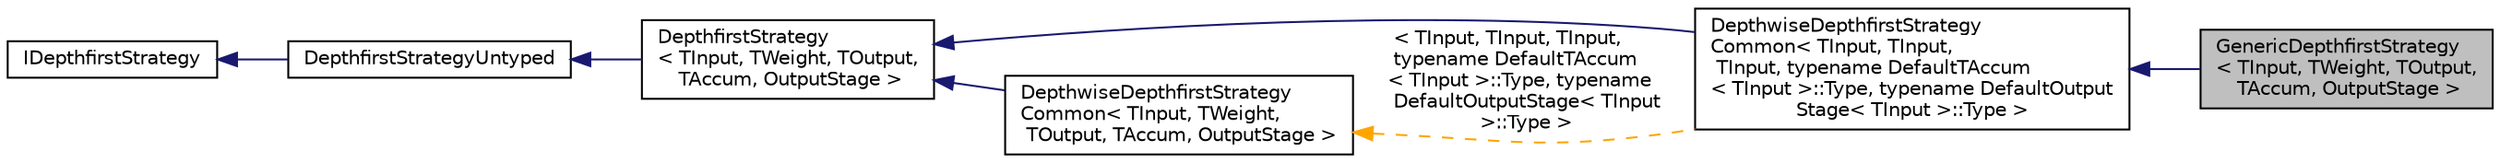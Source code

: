 digraph "GenericDepthfirstStrategy&lt; TInput, TWeight, TOutput, TAccum, OutputStage &gt;"
{
 // LATEX_PDF_SIZE
  edge [fontname="Helvetica",fontsize="10",labelfontname="Helvetica",labelfontsize="10"];
  node [fontname="Helvetica",fontsize="10",shape=record];
  rankdir="LR";
  Node1 [label="GenericDepthfirstStrategy\l\< TInput, TWeight, TOutput,\l TAccum, OutputStage \>",height=0.2,width=0.4,color="black", fillcolor="grey75", style="filled", fontcolor="black",tooltip=" "];
  Node2 -> Node1 [dir="back",color="midnightblue",fontsize="10",style="solid",fontname="Helvetica"];
  Node2 [label="DepthwiseDepthfirstStrategy\lCommon\< TInput, TInput,\l TInput, typename DefaultTAccum\l\< TInput \>::Type, typename DefaultOutput\lStage\< TInput \>::Type \>",height=0.2,width=0.4,color="black", fillcolor="white", style="filled",URL="$classarm__conv_1_1depthwise_1_1_depthwise_depthfirst_strategy_common.xhtml",tooltip=" "];
  Node3 -> Node2 [dir="back",color="midnightblue",fontsize="10",style="solid",fontname="Helvetica"];
  Node3 [label="DepthfirstStrategy\l\< TInput, TWeight, TOutput,\l TAccum, OutputStage \>",height=0.2,width=0.4,color="black", fillcolor="white", style="filled",URL="$classarm__conv_1_1depthwise_1_1_depthfirst_strategy.xhtml",tooltip=" "];
  Node4 -> Node3 [dir="back",color="midnightblue",fontsize="10",style="solid",fontname="Helvetica"];
  Node4 [label="DepthfirstStrategyUntyped",height=0.2,width=0.4,color="black", fillcolor="white", style="filled",URL="$classarm__conv_1_1depthwise_1_1_depthfirst_strategy_untyped.xhtml",tooltip=" "];
  Node5 -> Node4 [dir="back",color="midnightblue",fontsize="10",style="solid",fontname="Helvetica"];
  Node5 [label="IDepthfirstStrategy",height=0.2,width=0.4,color="black", fillcolor="white", style="filled",URL="$classarm__conv_1_1depthwise_1_1_i_depthfirst_strategy.xhtml",tooltip=" "];
  Node6 -> Node2 [dir="back",color="orange",fontsize="10",style="dashed",label=" \< TInput, TInput, TInput,\l typename DefaultTAccum\l\< TInput \>::Type, typename\l DefaultOutputStage\< TInput\l \>::Type \>" ,fontname="Helvetica"];
  Node6 [label="DepthwiseDepthfirstStrategy\lCommon\< TInput, TWeight,\l TOutput, TAccum, OutputStage \>",height=0.2,width=0.4,color="black", fillcolor="white", style="filled",URL="$classarm__conv_1_1depthwise_1_1_depthwise_depthfirst_strategy_common.xhtml",tooltip=" "];
  Node3 -> Node6 [dir="back",color="midnightblue",fontsize="10",style="solid",fontname="Helvetica"];
}
